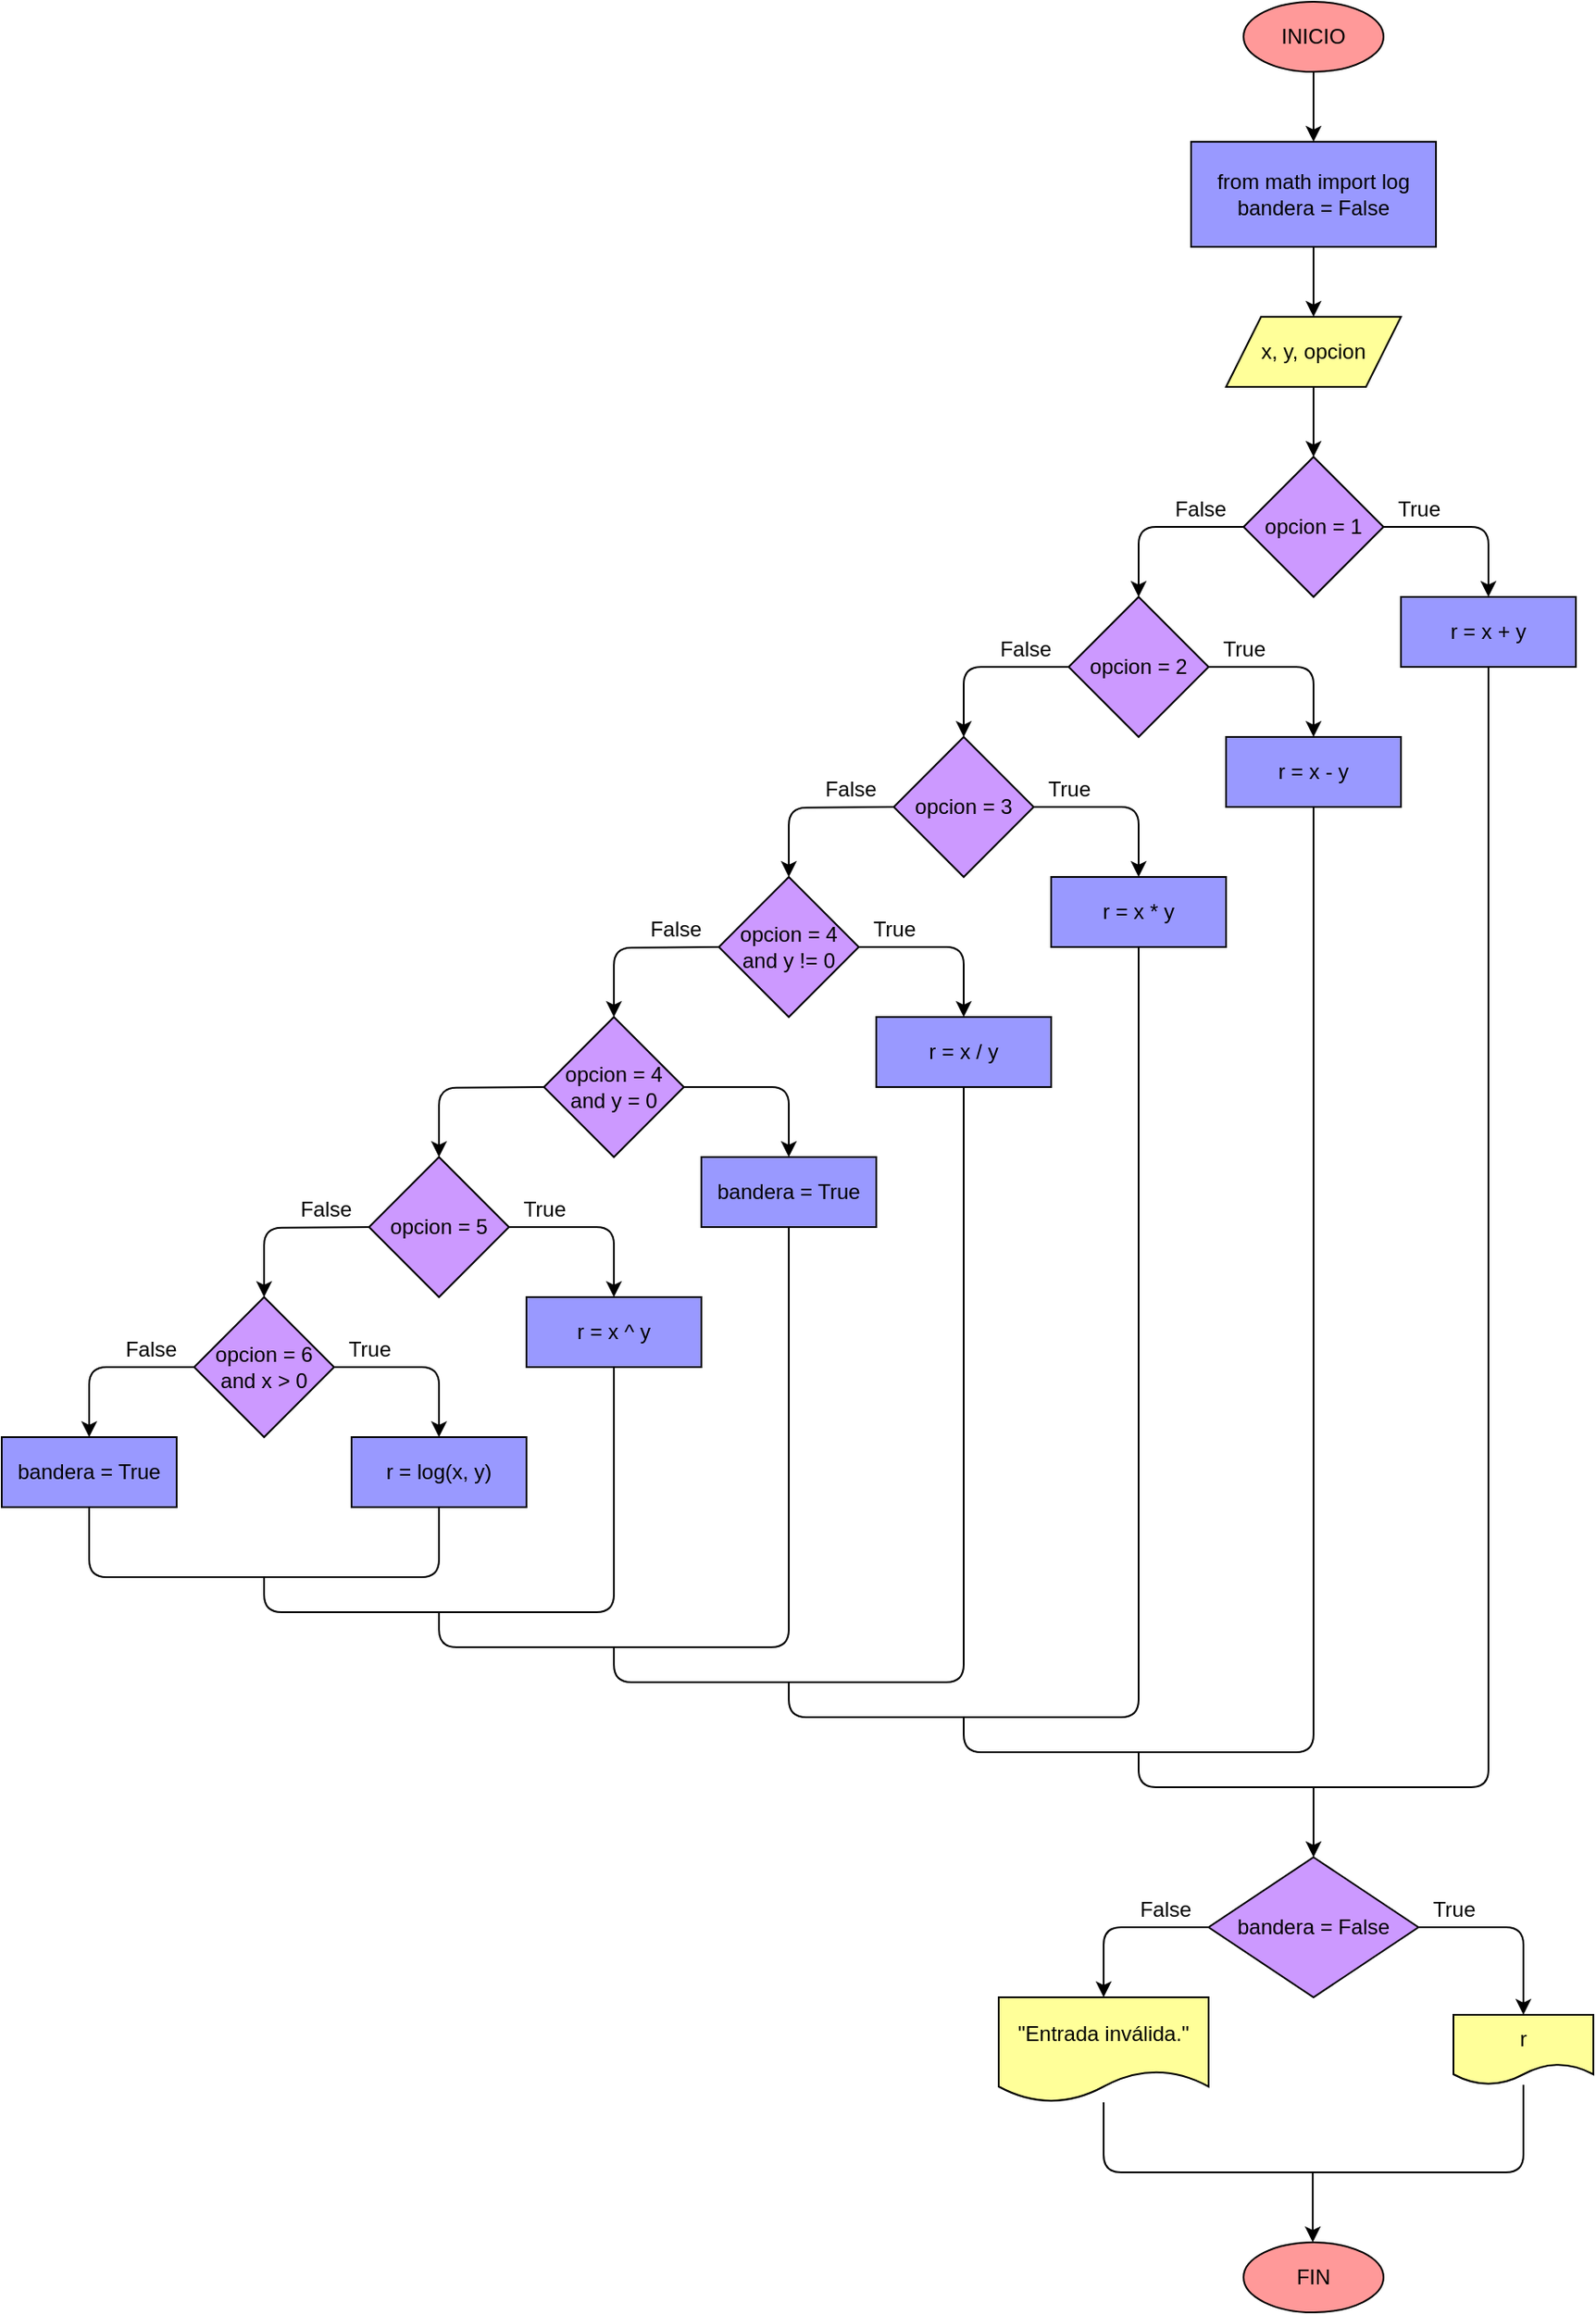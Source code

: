 <mxfile>
    <diagram id="znXNAaHP0fcDoHxDMtyM" name="Página-1">
        <mxGraphModel dx="1275" dy="356" grid="1" gridSize="10" guides="1" tooltips="1" connect="1" arrows="1" fold="1" page="1" pageScale="1" pageWidth="827" pageHeight="1169" math="0" shadow="0">
            <root>
                <mxCell id="0"/>
                <mxCell id="1" parent="0"/>
                <mxCell id="98" style="edgeStyle=orthogonalEdgeStyle;html=1;exitX=0.5;exitY=1;exitDx=0;exitDy=0;entryX=0.5;entryY=0;entryDx=0;entryDy=0;fontColor=#000000;strokeColor=#000000;" edge="1" parent="1" source="3" target="25">
                    <mxGeometry relative="1" as="geometry"/>
                </mxCell>
                <mxCell id="3" value="INICIO" style="ellipse;whiteSpace=wrap;html=1;strokeColor=#000000;fontColor=#000000;fillColor=#FF9999;" parent="1" vertex="1">
                    <mxGeometry x="40" y="60" width="80" height="40" as="geometry"/>
                </mxCell>
                <mxCell id="100" style="edgeStyle=orthogonalEdgeStyle;html=1;exitX=0.5;exitY=1;exitDx=0;exitDy=0;entryX=0.5;entryY=0;entryDx=0;entryDy=0;fontColor=#000000;strokeColor=#000000;" edge="1" parent="1" source="5" target="8">
                    <mxGeometry relative="1" as="geometry"/>
                </mxCell>
                <mxCell id="5" value="x, y, opcion" style="shape=parallelogram;perimeter=parallelogramPerimeter;whiteSpace=wrap;html=1;fixedSize=1;strokeColor=#000000;fontColor=#000000;fillColor=#FFFF99;" parent="1" vertex="1">
                    <mxGeometry x="30" y="240" width="100" height="40" as="geometry"/>
                </mxCell>
                <mxCell id="101" style="edgeStyle=orthogonalEdgeStyle;html=1;exitX=1;exitY=0.5;exitDx=0;exitDy=0;entryX=0.5;entryY=0;entryDx=0;entryDy=0;fontColor=#000000;strokeColor=#000000;" edge="1" parent="1" source="8" target="26">
                    <mxGeometry relative="1" as="geometry"/>
                </mxCell>
                <mxCell id="102" style="edgeStyle=orthogonalEdgeStyle;html=1;exitX=0;exitY=0.5;exitDx=0;exitDy=0;entryX=0.5;entryY=0;entryDx=0;entryDy=0;fontColor=#000000;strokeColor=#000000;" edge="1" parent="1" source="8" target="11">
                    <mxGeometry relative="1" as="geometry"/>
                </mxCell>
                <mxCell id="8" value="opcion = 1" style="rhombus;whiteSpace=wrap;html=1;strokeColor=#000000;fontColor=#000000;fillColor=#CC99FF;" parent="1" vertex="1">
                    <mxGeometry x="40" y="320" width="80" height="80" as="geometry"/>
                </mxCell>
                <mxCell id="10" style="edgeStyle=none;html=1;exitX=1;exitY=0.5;exitDx=0;exitDy=0;entryX=0.5;entryY=0;entryDx=0;entryDy=0;fontColor=#000000;strokeColor=#000000;" parent="1" source="11" target="27" edge="1">
                    <mxGeometry relative="1" as="geometry">
                        <Array as="points">
                            <mxPoint x="80" y="440"/>
                        </Array>
                    </mxGeometry>
                </mxCell>
                <mxCell id="103" style="edgeStyle=orthogonalEdgeStyle;html=1;exitX=0;exitY=0.5;exitDx=0;exitDy=0;entryX=0.5;entryY=0;entryDx=0;entryDy=0;fontColor=#000000;strokeColor=#000000;" edge="1" parent="1" source="11" target="14">
                    <mxGeometry relative="1" as="geometry"/>
                </mxCell>
                <mxCell id="11" value="opcion = 2" style="rhombus;whiteSpace=wrap;html=1;strokeColor=#000000;fontColor=#000000;fillColor=#CC99FF;" parent="1" vertex="1">
                    <mxGeometry x="-60" y="400" width="80" height="80" as="geometry"/>
                </mxCell>
                <mxCell id="104" style="edgeStyle=orthogonalEdgeStyle;html=1;exitX=1;exitY=0.5;exitDx=0;exitDy=0;entryX=0.5;entryY=0;entryDx=0;entryDy=0;fontColor=#000000;strokeColor=#000000;" edge="1" parent="1" source="14" target="28">
                    <mxGeometry relative="1" as="geometry"/>
                </mxCell>
                <mxCell id="14" value="opcion = 3" style="rhombus;whiteSpace=wrap;html=1;strokeColor=#000000;fontColor=#000000;fillColor=#CC99FF;" parent="1" vertex="1">
                    <mxGeometry x="-160" y="480" width="80" height="80" as="geometry"/>
                </mxCell>
                <mxCell id="99" style="edgeStyle=orthogonalEdgeStyle;html=1;exitX=0.5;exitY=1;exitDx=0;exitDy=0;entryX=0.5;entryY=0;entryDx=0;entryDy=0;fontColor=#000000;strokeColor=#000000;" edge="1" parent="1" source="25" target="5">
                    <mxGeometry relative="1" as="geometry"/>
                </mxCell>
                <mxCell id="25" value="from math import log&lt;br&gt;bandera = False" style="whiteSpace=wrap;html=1;strokeColor=#000000;fontColor=#000000;fillColor=#9999FF;" parent="1" vertex="1">
                    <mxGeometry x="10" y="140" width="140" height="60" as="geometry"/>
                </mxCell>
                <mxCell id="26" value="r = x + y" style="whiteSpace=wrap;html=1;strokeColor=#000000;fontColor=#000000;fillColor=#9999FF;" parent="1" vertex="1">
                    <mxGeometry x="130" y="400" width="100" height="40" as="geometry"/>
                </mxCell>
                <mxCell id="27" value="r = x - y" style="whiteSpace=wrap;html=1;strokeColor=#000000;fontColor=#000000;fillColor=#9999FF;" parent="1" vertex="1">
                    <mxGeometry x="30" y="480" width="100" height="40" as="geometry"/>
                </mxCell>
                <mxCell id="28" value="r = x * y" style="whiteSpace=wrap;html=1;strokeColor=#000000;fontColor=#000000;fillColor=#9999FF;" parent="1" vertex="1">
                    <mxGeometry x="-70" y="560" width="100" height="40" as="geometry"/>
                </mxCell>
                <mxCell id="89" style="edgeStyle=none;html=1;exitX=1;exitY=0.5;exitDx=0;exitDy=0;entryX=0.5;entryY=0;entryDx=0;entryDy=0;fontColor=#000000;strokeColor=#000000;" parent="1" source="51" target="53" edge="1">
                    <mxGeometry relative="1" as="geometry">
                        <Array as="points">
                            <mxPoint x="200" y="1160"/>
                        </Array>
                    </mxGeometry>
                </mxCell>
                <mxCell id="134" style="edgeStyle=orthogonalEdgeStyle;html=1;exitX=0;exitY=0.5;exitDx=0;exitDy=0;entryX=0.5;entryY=0;entryDx=0;entryDy=0;fontColor=#000000;strokeColor=#000000;" edge="1" parent="1" source="51" target="133">
                    <mxGeometry relative="1" as="geometry"/>
                </mxCell>
                <mxCell id="51" value="bandera = False" style="rhombus;whiteSpace=wrap;html=1;strokeColor=#000000;fontColor=#000000;fillColor=#CC99FF;" parent="1" vertex="1">
                    <mxGeometry x="20" y="1120" width="120" height="80" as="geometry"/>
                </mxCell>
                <mxCell id="52" value="" style="endArrow=classic;html=1;entryX=0.5;entryY=0;entryDx=0;entryDy=0;fontColor=#000000;strokeColor=#000000;" parent="1" target="51" edge="1">
                    <mxGeometry width="50" height="50" relative="1" as="geometry">
                        <mxPoint x="80" y="1080" as="sourcePoint"/>
                        <mxPoint x="180" y="1140" as="targetPoint"/>
                    </mxGeometry>
                </mxCell>
                <mxCell id="53" value="r" style="shape=document;whiteSpace=wrap;html=1;boundedLbl=1;strokeColor=#000000;fontColor=#000000;fillColor=#FFFF99;" parent="1" vertex="1">
                    <mxGeometry x="160" y="1210" width="80" height="40" as="geometry"/>
                </mxCell>
                <mxCell id="55" value="FIN" style="ellipse;whiteSpace=wrap;html=1;strokeColor=#000000;fontColor=#000000;fillColor=#FF9999;" parent="1" vertex="1">
                    <mxGeometry x="40" y="1340" width="80" height="40" as="geometry"/>
                </mxCell>
                <mxCell id="58" value="True" style="text;html=1;align=center;verticalAlign=middle;resizable=0;points=[];autosize=1;strokeColor=none;fontColor=#000000;" parent="1" vertex="1">
                    <mxGeometry x="120" y="340" width="40" height="20" as="geometry"/>
                </mxCell>
                <mxCell id="59" value="False" style="text;html=1;align=center;verticalAlign=middle;resizable=0;points=[];autosize=1;strokeColor=none;fontColor=#000000;" parent="1" vertex="1">
                    <mxGeometry x="-10" y="340" width="50" height="20" as="geometry"/>
                </mxCell>
                <mxCell id="74" value="True" style="text;html=1;align=center;verticalAlign=middle;resizable=0;points=[];autosize=1;strokeColor=none;fontColor=#000000;" parent="1" vertex="1">
                    <mxGeometry x="140" y="1140" width="40" height="20" as="geometry"/>
                </mxCell>
                <mxCell id="93" value="False" style="text;html=1;align=center;verticalAlign=middle;resizable=0;points=[];autosize=1;strokeColor=none;fontColor=#000000;" parent="1" vertex="1">
                    <mxGeometry x="-30" y="1140" width="50" height="20" as="geometry"/>
                </mxCell>
                <mxCell id="94" value="" style="endArrow=classic;html=1;entryX=0.5;entryY=0;entryDx=0;entryDy=0;fontColor=#000000;strokeColor=#000000;" parent="1" edge="1">
                    <mxGeometry width="50" height="50" relative="1" as="geometry">
                        <mxPoint x="79.57" y="1300" as="sourcePoint"/>
                        <mxPoint x="79.57" y="1340" as="targetPoint"/>
                    </mxGeometry>
                </mxCell>
                <mxCell id="106" style="edgeStyle=orthogonalEdgeStyle;html=1;exitX=0;exitY=0.5;exitDx=0;exitDy=0;entryX=0.5;entryY=0;entryDx=0;entryDy=0;fontColor=#000000;strokeColor=#000000;" edge="1" parent="1" target="108">
                    <mxGeometry relative="1" as="geometry">
                        <mxPoint x="-160" y="520" as="sourcePoint"/>
                    </mxGeometry>
                </mxCell>
                <mxCell id="107" style="edgeStyle=orthogonalEdgeStyle;html=1;exitX=1;exitY=0.5;exitDx=0;exitDy=0;entryX=0.5;entryY=0;entryDx=0;entryDy=0;fontColor=#000000;strokeColor=#000000;" edge="1" parent="1" source="108" target="109">
                    <mxGeometry relative="1" as="geometry"/>
                </mxCell>
                <mxCell id="108" value="opcion = 4&lt;br&gt;and y != 0" style="rhombus;whiteSpace=wrap;html=1;strokeColor=#000000;fontColor=#000000;fillColor=#CC99FF;" vertex="1" parent="1">
                    <mxGeometry x="-260" y="560" width="80" height="80" as="geometry"/>
                </mxCell>
                <mxCell id="109" value="r = x / y" style="whiteSpace=wrap;html=1;strokeColor=#000000;fontColor=#000000;fillColor=#9999FF;" vertex="1" parent="1">
                    <mxGeometry x="-170" y="640" width="100" height="40" as="geometry"/>
                </mxCell>
                <mxCell id="110" style="edgeStyle=orthogonalEdgeStyle;html=1;exitX=0;exitY=0.5;exitDx=0;exitDy=0;entryX=0.5;entryY=0;entryDx=0;entryDy=0;fontColor=#000000;strokeColor=#000000;" edge="1" parent="1" target="112">
                    <mxGeometry relative="1" as="geometry">
                        <mxPoint x="-260" y="600" as="sourcePoint"/>
                    </mxGeometry>
                </mxCell>
                <mxCell id="111" style="edgeStyle=orthogonalEdgeStyle;html=1;exitX=1;exitY=0.5;exitDx=0;exitDy=0;entryX=0.5;entryY=0;entryDx=0;entryDy=0;fontColor=#000000;strokeColor=#000000;" edge="1" parent="1" source="112" target="113">
                    <mxGeometry relative="1" as="geometry"/>
                </mxCell>
                <mxCell id="112" value="opcion = 4&lt;br&gt;and y = 0" style="rhombus;whiteSpace=wrap;html=1;strokeColor=#000000;fontColor=#000000;fillColor=#CC99FF;" vertex="1" parent="1">
                    <mxGeometry x="-360" y="640" width="80" height="80" as="geometry"/>
                </mxCell>
                <mxCell id="113" value="bandera = True" style="whiteSpace=wrap;html=1;strokeColor=#000000;fontColor=#000000;fillColor=#9999FF;" vertex="1" parent="1">
                    <mxGeometry x="-270" y="720" width="100" height="40" as="geometry"/>
                </mxCell>
                <mxCell id="114" style="edgeStyle=orthogonalEdgeStyle;html=1;exitX=0;exitY=0.5;exitDx=0;exitDy=0;entryX=0.5;entryY=0;entryDx=0;entryDy=0;fontColor=#000000;strokeColor=#000000;" edge="1" parent="1" target="116">
                    <mxGeometry relative="1" as="geometry">
                        <mxPoint x="-360" y="680" as="sourcePoint"/>
                    </mxGeometry>
                </mxCell>
                <mxCell id="115" style="edgeStyle=orthogonalEdgeStyle;html=1;exitX=1;exitY=0.5;exitDx=0;exitDy=0;entryX=0.5;entryY=0;entryDx=0;entryDy=0;fontColor=#000000;strokeColor=#000000;" edge="1" parent="1" source="116" target="117">
                    <mxGeometry relative="1" as="geometry"/>
                </mxCell>
                <mxCell id="116" value="opcion = 5" style="rhombus;whiteSpace=wrap;html=1;strokeColor=#000000;fontColor=#000000;fillColor=#CC99FF;" vertex="1" parent="1">
                    <mxGeometry x="-460" y="720" width="80" height="80" as="geometry"/>
                </mxCell>
                <mxCell id="117" value="r = x ^ y" style="whiteSpace=wrap;html=1;strokeColor=#000000;fontColor=#000000;fillColor=#9999FF;" vertex="1" parent="1">
                    <mxGeometry x="-370" y="800" width="100" height="40" as="geometry"/>
                </mxCell>
                <mxCell id="118" style="edgeStyle=orthogonalEdgeStyle;html=1;exitX=0;exitY=0.5;exitDx=0;exitDy=0;entryX=0.5;entryY=0;entryDx=0;entryDy=0;fontColor=#000000;strokeColor=#000000;" edge="1" parent="1" target="120">
                    <mxGeometry relative="1" as="geometry">
                        <mxPoint x="-460" y="760" as="sourcePoint"/>
                    </mxGeometry>
                </mxCell>
                <mxCell id="119" style="edgeStyle=orthogonalEdgeStyle;html=1;exitX=1;exitY=0.5;exitDx=0;exitDy=0;entryX=0.5;entryY=0;entryDx=0;entryDy=0;fontColor=#000000;strokeColor=#000000;" edge="1" parent="1" source="120" target="121">
                    <mxGeometry relative="1" as="geometry"/>
                </mxCell>
                <mxCell id="125" style="edgeStyle=orthogonalEdgeStyle;html=1;exitX=0;exitY=0.5;exitDx=0;exitDy=0;entryX=0.5;entryY=0;entryDx=0;entryDy=0;fontColor=#000000;strokeColor=#000000;" edge="1" parent="1" source="120" target="124">
                    <mxGeometry relative="1" as="geometry"/>
                </mxCell>
                <mxCell id="120" value="opcion = 6&lt;br&gt;and x &amp;gt; 0" style="rhombus;whiteSpace=wrap;html=1;strokeColor=#000000;fontColor=#000000;fillColor=#CC99FF;" vertex="1" parent="1">
                    <mxGeometry x="-560" y="800" width="80" height="80" as="geometry"/>
                </mxCell>
                <mxCell id="121" value="r = log(x, y)" style="whiteSpace=wrap;html=1;strokeColor=#000000;fontColor=#000000;fillColor=#9999FF;" vertex="1" parent="1">
                    <mxGeometry x="-470" y="880" width="100" height="40" as="geometry"/>
                </mxCell>
                <mxCell id="124" value="bandera = True" style="whiteSpace=wrap;html=1;strokeColor=#000000;fontColor=#000000;fillColor=#9999FF;" vertex="1" parent="1">
                    <mxGeometry x="-670" y="880" width="100" height="40" as="geometry"/>
                </mxCell>
                <mxCell id="126" value="" style="endArrow=none;html=1;fontColor=#000000;strokeColor=#000000;entryX=0.5;entryY=1;entryDx=0;entryDy=0;exitX=0.5;exitY=1;exitDx=0;exitDy=0;" edge="1" parent="1" source="124" target="121">
                    <mxGeometry width="50" height="50" relative="1" as="geometry">
                        <mxPoint x="-490" y="990" as="sourcePoint"/>
                        <mxPoint x="-440" y="940" as="targetPoint"/>
                        <Array as="points">
                            <mxPoint x="-620" y="960"/>
                            <mxPoint x="-420" y="960"/>
                        </Array>
                    </mxGeometry>
                </mxCell>
                <mxCell id="127" value="" style="endArrow=none;html=1;fontColor=#000000;strokeColor=#000000;entryX=0.5;entryY=1;entryDx=0;entryDy=0;exitX=0.5;exitY=1;exitDx=0;exitDy=0;" edge="1" parent="1" target="117">
                    <mxGeometry width="50" height="50" relative="1" as="geometry">
                        <mxPoint x="-520" y="960" as="sourcePoint"/>
                        <mxPoint x="-320" y="960" as="targetPoint"/>
                        <Array as="points">
                            <mxPoint x="-520" y="980"/>
                            <mxPoint x="-320" y="980"/>
                        </Array>
                    </mxGeometry>
                </mxCell>
                <mxCell id="128" value="" style="endArrow=none;html=1;fontColor=#000000;strokeColor=#000000;entryX=0.5;entryY=1;entryDx=0;entryDy=0;" edge="1" parent="1" target="113">
                    <mxGeometry width="50" height="50" relative="1" as="geometry">
                        <mxPoint x="-420" y="980" as="sourcePoint"/>
                        <mxPoint x="-220" y="880" as="targetPoint"/>
                        <Array as="points">
                            <mxPoint x="-420" y="1000"/>
                            <mxPoint x="-220" y="1000"/>
                        </Array>
                    </mxGeometry>
                </mxCell>
                <mxCell id="129" value="" style="endArrow=none;html=1;fontColor=#000000;strokeColor=#000000;entryX=0.5;entryY=1;entryDx=0;entryDy=0;" edge="1" parent="1" target="109">
                    <mxGeometry width="50" height="50" relative="1" as="geometry">
                        <mxPoint x="-320" y="1000" as="sourcePoint"/>
                        <mxPoint x="-120" y="800" as="targetPoint"/>
                        <Array as="points">
                            <mxPoint x="-320" y="1020"/>
                            <mxPoint x="-120" y="1020"/>
                        </Array>
                    </mxGeometry>
                </mxCell>
                <mxCell id="130" value="" style="endArrow=none;html=1;fontColor=#000000;strokeColor=#000000;entryX=0.5;entryY=1;entryDx=0;entryDy=0;" edge="1" parent="1" target="28">
                    <mxGeometry width="50" height="50" relative="1" as="geometry">
                        <mxPoint x="-220" y="1020" as="sourcePoint"/>
                        <mxPoint x="-20" y="720" as="targetPoint"/>
                        <Array as="points">
                            <mxPoint x="-220" y="1040"/>
                            <mxPoint x="-20" y="1040"/>
                        </Array>
                    </mxGeometry>
                </mxCell>
                <mxCell id="131" value="" style="endArrow=none;html=1;fontColor=#000000;strokeColor=#000000;entryX=0.5;entryY=1;entryDx=0;entryDy=0;" edge="1" parent="1" target="27">
                    <mxGeometry width="50" height="50" relative="1" as="geometry">
                        <mxPoint x="-120" y="1040" as="sourcePoint"/>
                        <mxPoint x="80" y="640" as="targetPoint"/>
                        <Array as="points">
                            <mxPoint x="-120" y="1060"/>
                            <mxPoint x="80" y="1060"/>
                        </Array>
                    </mxGeometry>
                </mxCell>
                <mxCell id="132" value="" style="endArrow=none;html=1;fontColor=#000000;strokeColor=#000000;entryX=0.5;entryY=1;entryDx=0;entryDy=0;" edge="1" parent="1" target="26">
                    <mxGeometry width="50" height="50" relative="1" as="geometry">
                        <mxPoint x="-20" y="1060" as="sourcePoint"/>
                        <mxPoint x="180" y="560" as="targetPoint"/>
                        <Array as="points">
                            <mxPoint x="-20" y="1080"/>
                            <mxPoint x="180" y="1080"/>
                        </Array>
                    </mxGeometry>
                </mxCell>
                <mxCell id="133" value="&quot;Entrada inválida.&quot;" style="shape=document;whiteSpace=wrap;html=1;boundedLbl=1;strokeColor=#000000;fontColor=#000000;fillColor=#FFFF99;" vertex="1" parent="1">
                    <mxGeometry x="-100" y="1200" width="120" height="60" as="geometry"/>
                </mxCell>
                <mxCell id="135" value="" style="endArrow=none;html=1;fontColor=#000000;strokeColor=#000000;" edge="1" parent="1" target="53">
                    <mxGeometry width="50" height="50" relative="1" as="geometry">
                        <mxPoint x="-40" y="1260" as="sourcePoint"/>
                        <mxPoint x="200" y="1260" as="targetPoint"/>
                        <Array as="points">
                            <mxPoint x="-40" y="1300"/>
                            <mxPoint x="200" y="1300"/>
                        </Array>
                    </mxGeometry>
                </mxCell>
                <mxCell id="136" value="True" style="text;html=1;align=center;verticalAlign=middle;resizable=0;points=[];autosize=1;strokeColor=none;fontColor=#000000;" vertex="1" parent="1">
                    <mxGeometry x="20" y="420" width="40" height="20" as="geometry"/>
                </mxCell>
                <mxCell id="137" value="False" style="text;html=1;align=center;verticalAlign=middle;resizable=0;points=[];autosize=1;strokeColor=none;fontColor=#000000;" vertex="1" parent="1">
                    <mxGeometry x="-110" y="420" width="50" height="20" as="geometry"/>
                </mxCell>
                <mxCell id="138" value="True" style="text;html=1;align=center;verticalAlign=middle;resizable=0;points=[];autosize=1;strokeColor=none;fontColor=#000000;" vertex="1" parent="1">
                    <mxGeometry x="-80" y="500" width="40" height="20" as="geometry"/>
                </mxCell>
                <mxCell id="139" value="False" style="text;html=1;align=center;verticalAlign=middle;resizable=0;points=[];autosize=1;strokeColor=none;fontColor=#000000;" vertex="1" parent="1">
                    <mxGeometry x="-210" y="500" width="50" height="20" as="geometry"/>
                </mxCell>
                <mxCell id="140" value="True" style="text;html=1;align=center;verticalAlign=middle;resizable=0;points=[];autosize=1;strokeColor=none;fontColor=#000000;" vertex="1" parent="1">
                    <mxGeometry x="-180" y="580" width="40" height="20" as="geometry"/>
                </mxCell>
                <mxCell id="141" value="False" style="text;html=1;align=center;verticalAlign=middle;resizable=0;points=[];autosize=1;strokeColor=none;fontColor=#000000;" vertex="1" parent="1">
                    <mxGeometry x="-310" y="580" width="50" height="20" as="geometry"/>
                </mxCell>
                <mxCell id="144" value="True" style="text;html=1;align=center;verticalAlign=middle;resizable=0;points=[];autosize=1;strokeColor=none;fontColor=#000000;" vertex="1" parent="1">
                    <mxGeometry x="-380" y="740" width="40" height="20" as="geometry"/>
                </mxCell>
                <mxCell id="145" value="False" style="text;html=1;align=center;verticalAlign=middle;resizable=0;points=[];autosize=1;strokeColor=none;fontColor=#000000;" vertex="1" parent="1">
                    <mxGeometry x="-510" y="740" width="50" height="20" as="geometry"/>
                </mxCell>
                <mxCell id="158" value="True" style="text;html=1;align=center;verticalAlign=middle;resizable=0;points=[];autosize=1;strokeColor=none;fontColor=#000000;" vertex="1" parent="1">
                    <mxGeometry x="-480" y="820" width="40" height="20" as="geometry"/>
                </mxCell>
                <mxCell id="159" value="False" style="text;html=1;align=center;verticalAlign=middle;resizable=0;points=[];autosize=1;strokeColor=none;fontColor=#000000;" vertex="1" parent="1">
                    <mxGeometry x="-610" y="820" width="50" height="20" as="geometry"/>
                </mxCell>
            </root>
        </mxGraphModel>
    </diagram>
</mxfile>